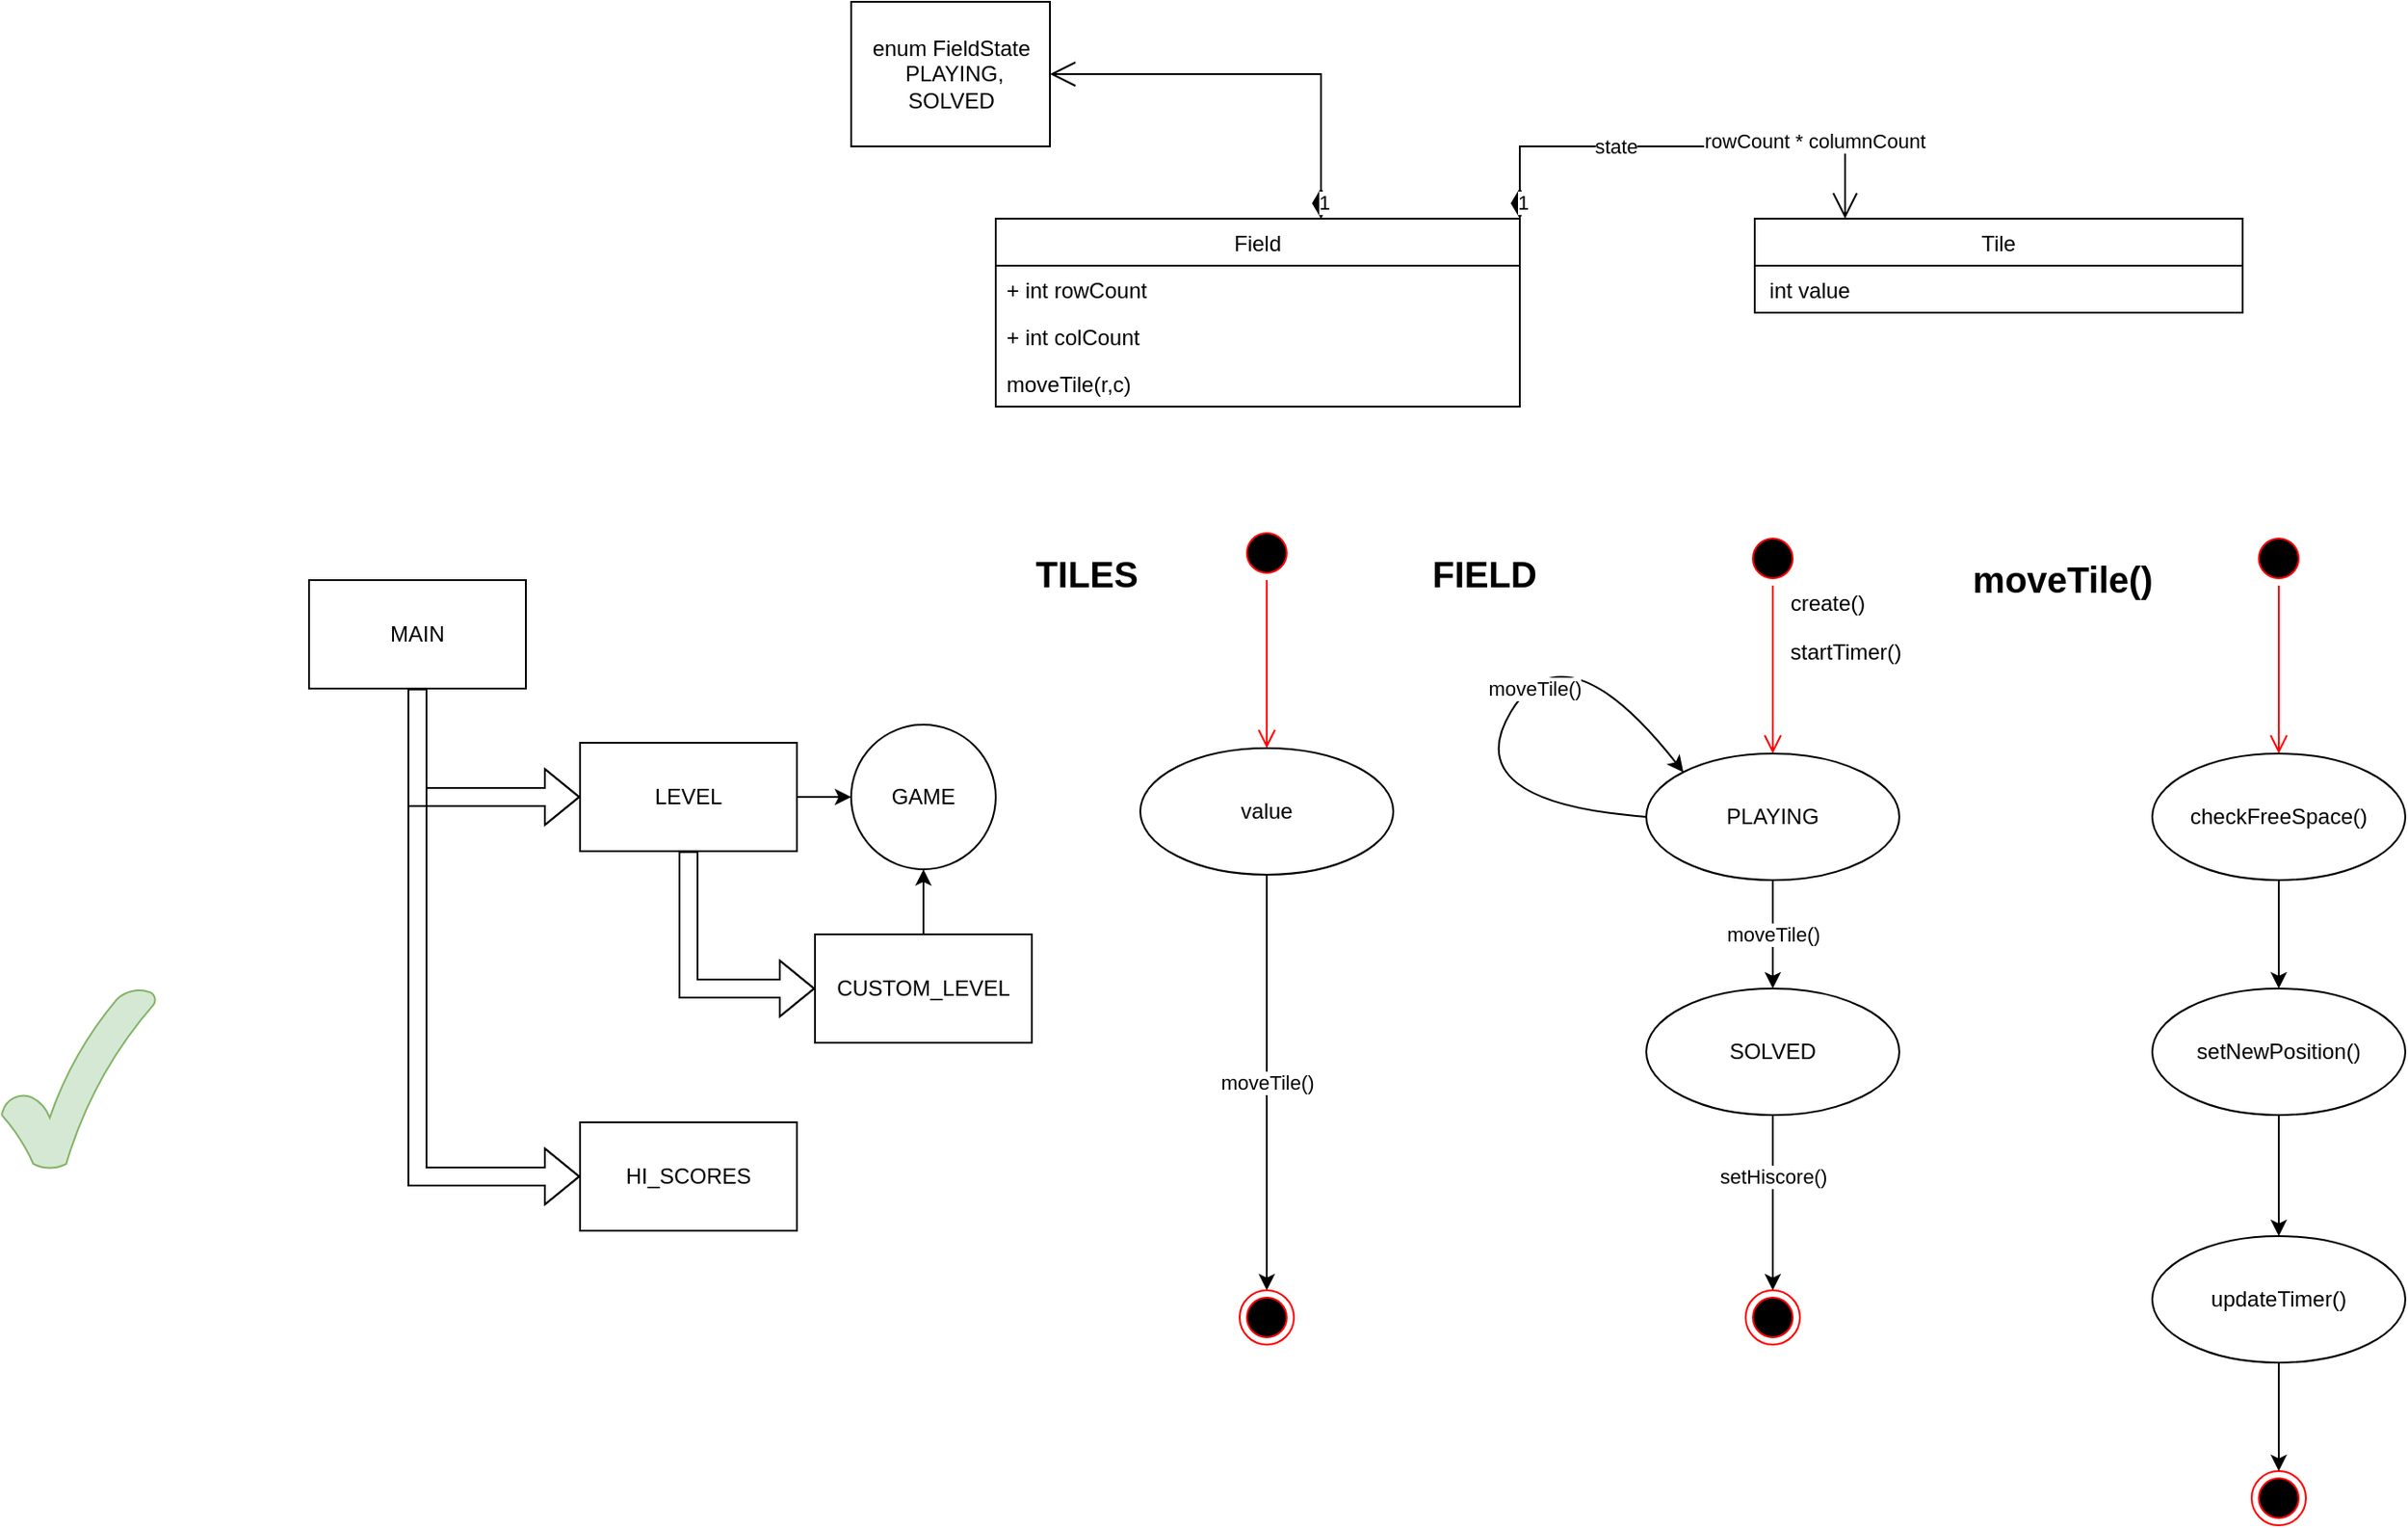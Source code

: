 <mxfile version="17.2.4" type="device"><diagram id="sNclknOB5FSr65TTD49P" name="Page-1"><mxGraphModel dx="2071" dy="764" grid="1" gridSize="10" guides="1" tooltips="1" connect="1" arrows="1" fold="1" page="1" pageScale="1" pageWidth="850" pageHeight="1100" math="0" shadow="0"><root><mxCell id="0"/><mxCell id="1" parent="0"/><mxCell id="9ZerI5H39QNiaoZWOLkV-6" value="Field" style="swimlane;fontStyle=0;childLayout=stackLayout;horizontal=1;startSize=26;fillColor=none;horizontalStack=0;resizeParent=1;resizeParentMax=0;resizeLast=0;collapsible=1;marginBottom=0;" parent="1" vertex="1"><mxGeometry x="-190" y="120" width="290" height="104" as="geometry"/></mxCell><mxCell id="9ZerI5H39QNiaoZWOLkV-7" value="+ int rowCount" style="text;strokeColor=none;fillColor=none;align=left;verticalAlign=top;spacingLeft=4;spacingRight=4;overflow=hidden;rotatable=0;points=[[0,0.5],[1,0.5]];portConstraint=eastwest;" parent="9ZerI5H39QNiaoZWOLkV-6" vertex="1"><mxGeometry y="26" width="290" height="26" as="geometry"/></mxCell><mxCell id="9ZerI5H39QNiaoZWOLkV-8" value="+ int colCount" style="text;strokeColor=none;fillColor=none;align=left;verticalAlign=top;spacingLeft=4;spacingRight=4;overflow=hidden;rotatable=0;points=[[0,0.5],[1,0.5]];portConstraint=eastwest;" parent="9ZerI5H39QNiaoZWOLkV-6" vertex="1"><mxGeometry y="52" width="290" height="26" as="geometry"/></mxCell><mxCell id="9ZerI5H39QNiaoZWOLkV-39" value="moveTile(r,c)" style="text;strokeColor=none;fillColor=none;align=left;verticalAlign=top;spacingLeft=4;spacingRight=4;overflow=hidden;rotatable=0;points=[[0,0.5],[1,0.5]];portConstraint=eastwest;" parent="9ZerI5H39QNiaoZWOLkV-6" vertex="1"><mxGeometry y="78" width="290" height="26" as="geometry"/></mxCell><mxCell id="9ZerI5H39QNiaoZWOLkV-15" value="Tile" style="swimlane;fontStyle=0;childLayout=stackLayout;horizontal=1;startSize=26;fillColor=none;horizontalStack=0;resizeParent=1;resizeParentMax=0;resizeLast=0;collapsible=1;marginBottom=0;" parent="1" vertex="1"><mxGeometry x="230" y="120" width="270" height="52" as="geometry"/></mxCell><mxCell id="9ZerI5H39QNiaoZWOLkV-20" value="1" style="endArrow=open;html=1;endSize=12;startArrow=diamondThin;startSize=14;startFill=1;edgeStyle=orthogonalEdgeStyle;align=left;verticalAlign=bottom;rounded=0;" parent="1" source="9ZerI5H39QNiaoZWOLkV-6" target="9ZerI5H39QNiaoZWOLkV-15" edge="1"><mxGeometry x="-1" y="3" relative="1" as="geometry"><mxPoint x="400.9" y="89" as="sourcePoint"/><mxPoint x="530" y="144" as="targetPoint"/><Array as="points"><mxPoint x="100" y="80"/><mxPoint x="280" y="80"/></Array></mxGeometry></mxCell><mxCell id="9ZerI5H39QNiaoZWOLkV-21" value="rowCount * columnCount" style="edgeLabel;html=1;align=center;verticalAlign=middle;resizable=0;points=[];" parent="9ZerI5H39QNiaoZWOLkV-20" vertex="1" connectable="0"><mxGeometry x="-0.765" y="3" relative="1" as="geometry"><mxPoint x="166" y="-13" as="offset"/></mxGeometry></mxCell><mxCell id="9ZerI5H39QNiaoZWOLkV-34" value="enum FieldState&lt;br&gt;&amp;nbsp;PLAYING,&lt;br&gt;SOLVED" style="html=1;" parent="1" vertex="1"><mxGeometry x="-270" width="110" height="80" as="geometry"/></mxCell><mxCell id="9ZerI5H39QNiaoZWOLkV-35" value="1" style="endArrow=open;html=1;endSize=12;startArrow=diamondThin;startSize=14;startFill=1;edgeStyle=orthogonalEdgeStyle;align=left;verticalAlign=bottom;rounded=0;" parent="1" source="9ZerI5H39QNiaoZWOLkV-6" target="9ZerI5H39QNiaoZWOLkV-34" edge="1"><mxGeometry x="-1" y="3" relative="1" as="geometry"><mxPoint x="-10" y="320" as="sourcePoint"/><mxPoint x="140" y="345" as="targetPoint"/><Array as="points"><mxPoint x="-10" y="40"/></Array></mxGeometry></mxCell><mxCell id="9ZerI5H39QNiaoZWOLkV-36" value="state" style="edgeLabel;html=1;align=center;verticalAlign=middle;resizable=0;points=[];" parent="9ZerI5H39QNiaoZWOLkV-35" vertex="1" connectable="0"><mxGeometry x="-0.765" y="3" relative="1" as="geometry"><mxPoint x="166" y="-13" as="offset"/></mxGeometry></mxCell><mxCell id="9ZerI5H39QNiaoZWOLkV-44" value="" style="ellipse;html=1;shape=startState;fillColor=#000000;strokeColor=#ff0000;" parent="1" vertex="1"><mxGeometry x="-55" y="290" width="30" height="30" as="geometry"/></mxCell><mxCell id="9ZerI5H39QNiaoZWOLkV-45" value="" style="edgeStyle=orthogonalEdgeStyle;html=1;verticalAlign=bottom;endArrow=open;endSize=8;strokeColor=#ff0000;rounded=0;entryX=0.5;entryY=0;entryDx=0;entryDy=0;" parent="1" source="9ZerI5H39QNiaoZWOLkV-44" target="9ZerI5H39QNiaoZWOLkV-49" edge="1"><mxGeometry relative="1" as="geometry"><mxPoint x="-40" y="393" as="targetPoint"/></mxGeometry></mxCell><mxCell id="9ZerI5H39QNiaoZWOLkV-53" value="moveTile()" style="edgeStyle=orthogonalEdgeStyle;rounded=0;orthogonalLoop=1;jettySize=auto;html=1;entryX=0.5;entryY=0;entryDx=0;entryDy=0;" parent="1" source="9ZerI5H39QNiaoZWOLkV-49" target="9ZerI5H39QNiaoZWOLkV-55" edge="1"><mxGeometry relative="1" as="geometry"><mxPoint x="-40" y="660" as="targetPoint"/></mxGeometry></mxCell><mxCell id="9ZerI5H39QNiaoZWOLkV-49" value="value" style="ellipse;whiteSpace=wrap;html=1;" parent="1" vertex="1"><mxGeometry x="-110" y="413" width="140" height="70" as="geometry"/></mxCell><mxCell id="9ZerI5H39QNiaoZWOLkV-55" value="" style="ellipse;html=1;shape=endState;fillColor=#000000;strokeColor=#ff0000;" parent="1" vertex="1"><mxGeometry x="-55" y="713" width="30" height="30" as="geometry"/></mxCell><mxCell id="9ZerI5H39QNiaoZWOLkV-58" value="TILES" style="text;html=1;align=center;verticalAlign=middle;resizable=0;points=[];autosize=1;strokeColor=none;fillColor=none;fontSize=20;fontStyle=1" parent="1" vertex="1"><mxGeometry x="-180" y="296" width="80" height="40" as="geometry"/></mxCell><mxCell id="9ZerI5H39QNiaoZWOLkV-59" value="" style="ellipse;html=1;shape=startState;fillColor=#000000;strokeColor=#ff0000;" parent="1" vertex="1"><mxGeometry x="225" y="293" width="30" height="30" as="geometry"/></mxCell><mxCell id="9ZerI5H39QNiaoZWOLkV-60" value="" style="edgeStyle=orthogonalEdgeStyle;html=1;verticalAlign=bottom;endArrow=open;endSize=8;strokeColor=#ff0000;rounded=0;entryX=0.5;entryY=0;entryDx=0;entryDy=0;" parent="1" source="9ZerI5H39QNiaoZWOLkV-59" target="9ZerI5H39QNiaoZWOLkV-63" edge="1"><mxGeometry relative="1" as="geometry"><mxPoint x="240" y="396" as="targetPoint"/><Array as="points"><mxPoint x="240" y="350"/><mxPoint x="240" y="350"/></Array></mxGeometry></mxCell><mxCell id="9ZerI5H39QNiaoZWOLkV-62" value="moveTile()" style="edgeStyle=orthogonalEdgeStyle;rounded=0;orthogonalLoop=1;jettySize=auto;html=1;entryX=0.5;entryY=0;entryDx=0;entryDy=0;" parent="1" source="9ZerI5H39QNiaoZWOLkV-63" target="9ZerI5H39QNiaoZWOLkV-67" edge="1"><mxGeometry relative="1" as="geometry"/></mxCell><mxCell id="9ZerI5H39QNiaoZWOLkV-63" value="PLAYING" style="ellipse;whiteSpace=wrap;html=1;" parent="1" vertex="1"><mxGeometry x="170" y="416" width="140" height="70" as="geometry"/></mxCell><mxCell id="9ZerI5H39QNiaoZWOLkV-66" style="edgeStyle=orthogonalEdgeStyle;rounded=0;orthogonalLoop=1;jettySize=auto;html=1;entryX=0.5;entryY=0;entryDx=0;entryDy=0;" parent="1" source="9ZerI5H39QNiaoZWOLkV-67" target="9ZerI5H39QNiaoZWOLkV-68" edge="1"><mxGeometry relative="1" as="geometry"><mxPoint x="240" y="703.0" as="targetPoint"/><Array as="points"/></mxGeometry></mxCell><mxCell id="khJFn1MUlnYRcwuvKlNu-7" value="setHiscore()" style="edgeLabel;html=1;align=center;verticalAlign=middle;resizable=0;points=[];" vertex="1" connectable="0" parent="9ZerI5H39QNiaoZWOLkV-66"><mxGeometry x="-0.31" relative="1" as="geometry"><mxPoint as="offset"/></mxGeometry></mxCell><mxCell id="9ZerI5H39QNiaoZWOLkV-67" value="SOLVED" style="ellipse;whiteSpace=wrap;html=1;" parent="1" vertex="1"><mxGeometry x="170" y="546" width="140" height="70" as="geometry"/></mxCell><mxCell id="9ZerI5H39QNiaoZWOLkV-68" value="" style="ellipse;html=1;shape=endState;fillColor=#000000;strokeColor=#ff0000;" parent="1" vertex="1"><mxGeometry x="225" y="713" width="30" height="30" as="geometry"/></mxCell><mxCell id="9ZerI5H39QNiaoZWOLkV-69" value="FIELD" style="text;html=1;align=center;verticalAlign=middle;resizable=0;points=[];autosize=1;strokeColor=none;fillColor=none;fontSize=20;fontStyle=1" parent="1" vertex="1"><mxGeometry x="40" y="296" width="80" height="40" as="geometry"/></mxCell><mxCell id="9ZerI5H39QNiaoZWOLkV-72" value="" style="verticalLabelPosition=bottom;verticalAlign=top;html=1;shape=mxgraph.basic.tick;fontSize=20;fillColor=#d5e8d4;strokeColor=#82b366;" parent="1" vertex="1"><mxGeometry x="-740" y="546" width="85" height="100" as="geometry"/></mxCell><mxCell id="khJFn1MUlnYRcwuvKlNu-1" value="" style="curved=1;endArrow=classic;html=1;rounded=0;exitX=0;exitY=0.5;exitDx=0;exitDy=0;entryX=0;entryY=0;entryDx=0;entryDy=0;" edge="1" parent="1" source="9ZerI5H39QNiaoZWOLkV-63" target="9ZerI5H39QNiaoZWOLkV-63"><mxGeometry width="50" height="50" relative="1" as="geometry"><mxPoint x="95" y="433" as="sourcePoint"/><mxPoint x="145" y="383" as="targetPoint"/><Array as="points"><mxPoint x="65" y="443"/><mxPoint x="125" y="343"/></Array></mxGeometry></mxCell><mxCell id="khJFn1MUlnYRcwuvKlNu-2" value="&lt;span style=&quot;color: rgba(0 , 0 , 0 , 0) ; font-family: monospace ; font-size: 0px&quot;&gt;%3CmxGraphModel%3E%3Croot%3E%3CmxCell%20id%3D%220%22%2F%3E%3CmxCell%20id%3D%221%22%20parent%3D%220%22%2F%3E%3CmxCell%20id%3D%222%22%20value%3D%22moveTile()%22%20style%3D%22edgeStyle%3DorthogonalEdgeStyle%3Brounded%3D0%3BorthogonalLoop%3D1%3BjettySize%3Dauto%3Bhtml%3D1%3BentryX%3D0.5%3BentryY%3D0%3BentryDx%3D0%3BentryDy%3D0%3B%22%20edge%3D%221%22%20parent%3D%221%22%3E%3CmxGeometry%20relative%3D%221%22%20as%3D%22geometry%22%3E%3CmxPoint%20x%3D%22425%22%20y%3D%22763%22%20as%3D%22sourcePoint%22%2F%3E%3CmxPoint%20x%3D%22285%22%20y%3D%22823%22%20as%3D%22targetPoint%22%2F%3E%3C%2FmxGeometry%3E%3C%2FmxCell%3E%3C%2Froot%3E%3C%2FmxGraphModel%3move&lt;/span&gt;" style="edgeLabel;html=1;align=center;verticalAlign=middle;resizable=0;points=[];" vertex="1" connectable="0" parent="khJFn1MUlnYRcwuvKlNu-1"><mxGeometry x="-0.046" y="-1" relative="1" as="geometry"><mxPoint as="offset"/></mxGeometry></mxCell><mxCell id="khJFn1MUlnYRcwuvKlNu-3" value="moveTile()" style="edgeLabel;html=1;align=center;verticalAlign=middle;resizable=0;points=[];" vertex="1" connectable="0" parent="khJFn1MUlnYRcwuvKlNu-1"><mxGeometry x="0.1" y="-3" relative="1" as="geometry"><mxPoint x="1" as="offset"/></mxGeometry></mxCell><mxCell id="khJFn1MUlnYRcwuvKlNu-4" value="&lt;span style=&quot;text-align: left&quot;&gt;int value&lt;/span&gt;" style="text;html=1;align=center;verticalAlign=middle;resizable=0;points=[];autosize=1;strokeColor=none;fillColor=none;" vertex="1" parent="1"><mxGeometry x="230" y="150" width="60" height="20" as="geometry"/></mxCell><mxCell id="khJFn1MUlnYRcwuvKlNu-8" value="" style="ellipse;html=1;shape=startState;fillColor=#000000;strokeColor=#ff0000;" vertex="1" parent="1"><mxGeometry x="505" y="293" width="30" height="30" as="geometry"/></mxCell><mxCell id="khJFn1MUlnYRcwuvKlNu-9" value="" style="edgeStyle=orthogonalEdgeStyle;html=1;verticalAlign=bottom;endArrow=open;endSize=8;strokeColor=#ff0000;rounded=0;entryX=0.5;entryY=0;entryDx=0;entryDy=0;" edge="1" parent="1" source="khJFn1MUlnYRcwuvKlNu-8" target="khJFn1MUlnYRcwuvKlNu-11"><mxGeometry relative="1" as="geometry"><mxPoint x="520" y="396" as="targetPoint"/></mxGeometry></mxCell><mxCell id="khJFn1MUlnYRcwuvKlNu-10" value="" style="edgeStyle=orthogonalEdgeStyle;rounded=0;orthogonalLoop=1;jettySize=auto;html=1;entryX=0.5;entryY=0;entryDx=0;entryDy=0;" edge="1" parent="1" source="khJFn1MUlnYRcwuvKlNu-11" target="khJFn1MUlnYRcwuvKlNu-14"><mxGeometry relative="1" as="geometry"/></mxCell><mxCell id="khJFn1MUlnYRcwuvKlNu-11" value="checkFreeSpace()" style="ellipse;whiteSpace=wrap;html=1;" vertex="1" parent="1"><mxGeometry x="450" y="416" width="140" height="70" as="geometry"/></mxCell><mxCell id="khJFn1MUlnYRcwuvKlNu-25" style="edgeStyle=orthogonalEdgeStyle;rounded=0;orthogonalLoop=1;jettySize=auto;html=1;entryX=0.5;entryY=0;entryDx=0;entryDy=0;" edge="1" parent="1" source="khJFn1MUlnYRcwuvKlNu-14" target="khJFn1MUlnYRcwuvKlNu-24"><mxGeometry relative="1" as="geometry"/></mxCell><mxCell id="khJFn1MUlnYRcwuvKlNu-14" value="setNewPosition()" style="ellipse;whiteSpace=wrap;html=1;" vertex="1" parent="1"><mxGeometry x="450" y="546" width="140" height="70" as="geometry"/></mxCell><mxCell id="khJFn1MUlnYRcwuvKlNu-15" value="" style="ellipse;html=1;shape=endState;fillColor=#000000;strokeColor=#ff0000;" vertex="1" parent="1"><mxGeometry x="505" y="813" width="30" height="30" as="geometry"/></mxCell><mxCell id="khJFn1MUlnYRcwuvKlNu-16" value="moveTile()" style="text;html=1;align=center;verticalAlign=middle;resizable=0;points=[];autosize=1;strokeColor=none;fillColor=none;fontSize=20;fontStyle=1" vertex="1" parent="1"><mxGeometry x="340" y="304" width="120" height="30" as="geometry"/></mxCell><mxCell id="khJFn1MUlnYRcwuvKlNu-20" value="startTimer()" style="text;html=1;align=center;verticalAlign=middle;resizable=0;points=[];autosize=1;strokeColor=none;fillColor=none;" vertex="1" parent="1"><mxGeometry x="240" y="350" width="80" height="20" as="geometry"/></mxCell><mxCell id="khJFn1MUlnYRcwuvKlNu-26" style="edgeStyle=orthogonalEdgeStyle;rounded=0;orthogonalLoop=1;jettySize=auto;html=1;entryX=0.5;entryY=0;entryDx=0;entryDy=0;" edge="1" parent="1" source="khJFn1MUlnYRcwuvKlNu-24" target="khJFn1MUlnYRcwuvKlNu-15"><mxGeometry relative="1" as="geometry"/></mxCell><mxCell id="khJFn1MUlnYRcwuvKlNu-24" value="updateTimer()" style="ellipse;whiteSpace=wrap;html=1;" vertex="1" parent="1"><mxGeometry x="450" y="683" width="140" height="70" as="geometry"/></mxCell><mxCell id="khJFn1MUlnYRcwuvKlNu-28" value="MAIN" style="rounded=0;whiteSpace=wrap;html=1;" vertex="1" parent="1"><mxGeometry x="-570" y="320" width="120" height="60" as="geometry"/></mxCell><mxCell id="khJFn1MUlnYRcwuvKlNu-37" style="edgeStyle=orthogonalEdgeStyle;rounded=0;orthogonalLoop=1;jettySize=auto;html=1;exitX=1;exitY=0.5;exitDx=0;exitDy=0;" edge="1" parent="1" source="khJFn1MUlnYRcwuvKlNu-29" target="khJFn1MUlnYRcwuvKlNu-32"><mxGeometry relative="1" as="geometry"/></mxCell><mxCell id="khJFn1MUlnYRcwuvKlNu-29" value="LEVEL" style="rounded=0;whiteSpace=wrap;html=1;" vertex="1" parent="1"><mxGeometry x="-420" y="410" width="120" height="60" as="geometry"/></mxCell><mxCell id="khJFn1MUlnYRcwuvKlNu-38" style="edgeStyle=orthogonalEdgeStyle;rounded=0;orthogonalLoop=1;jettySize=auto;html=1;" edge="1" parent="1" source="khJFn1MUlnYRcwuvKlNu-30" target="khJFn1MUlnYRcwuvKlNu-32"><mxGeometry relative="1" as="geometry"/></mxCell><mxCell id="khJFn1MUlnYRcwuvKlNu-30" value="CUSTOM_LEVEL" style="rounded=0;whiteSpace=wrap;html=1;" vertex="1" parent="1"><mxGeometry x="-290" y="516" width="120" height="60" as="geometry"/></mxCell><mxCell id="khJFn1MUlnYRcwuvKlNu-32" value="GAME" style="ellipse;whiteSpace=wrap;html=1;aspect=fixed;" vertex="1" parent="1"><mxGeometry x="-270" y="400" width="80" height="80" as="geometry"/></mxCell><mxCell id="khJFn1MUlnYRcwuvKlNu-33" value="HI_SCORES" style="rounded=0;whiteSpace=wrap;html=1;" vertex="1" parent="1"><mxGeometry x="-420" y="620" width="120" height="60" as="geometry"/></mxCell><mxCell id="khJFn1MUlnYRcwuvKlNu-35" value="" style="shape=flexArrow;endArrow=classic;html=1;rounded=0;exitX=0.5;exitY=1;exitDx=0;exitDy=0;entryX=0;entryY=0.5;entryDx=0;entryDy=0;" edge="1" parent="1" source="khJFn1MUlnYRcwuvKlNu-28" target="khJFn1MUlnYRcwuvKlNu-33"><mxGeometry width="50" height="50" relative="1" as="geometry"><mxPoint x="-250" y="490" as="sourcePoint"/><mxPoint x="-200" y="440" as="targetPoint"/><Array as="points"><mxPoint x="-510" y="650"/></Array></mxGeometry></mxCell><mxCell id="khJFn1MUlnYRcwuvKlNu-36" value="" style="shape=flexArrow;endArrow=classic;html=1;rounded=0;entryX=0;entryY=0.5;entryDx=0;entryDy=0;" edge="1" parent="1" target="khJFn1MUlnYRcwuvKlNu-29"><mxGeometry width="50" height="50" relative="1" as="geometry"><mxPoint x="-510" y="380" as="sourcePoint"/><mxPoint x="-410" y="660" as="targetPoint"/><Array as="points"><mxPoint x="-510" y="440"/></Array></mxGeometry></mxCell><mxCell id="khJFn1MUlnYRcwuvKlNu-39" value="" style="shape=flexArrow;endArrow=classic;html=1;rounded=0;entryX=0;entryY=0.5;entryDx=0;entryDy=0;exitX=0.5;exitY=1;exitDx=0;exitDy=0;" edge="1" parent="1" source="khJFn1MUlnYRcwuvKlNu-29" target="khJFn1MUlnYRcwuvKlNu-30"><mxGeometry width="50" height="50" relative="1" as="geometry"><mxPoint x="-360" y="490" as="sourcePoint"/><mxPoint x="-300" y="550" as="targetPoint"/><Array as="points"><mxPoint x="-360" y="546"/></Array></mxGeometry></mxCell><mxCell id="khJFn1MUlnYRcwuvKlNu-40" value="create()" style="text;html=1;align=center;verticalAlign=middle;resizable=0;points=[];autosize=1;strokeColor=none;fillColor=none;" vertex="1" parent="1"><mxGeometry x="240" y="323" width="60" height="20" as="geometry"/></mxCell></root></mxGraphModel></diagram></mxfile>